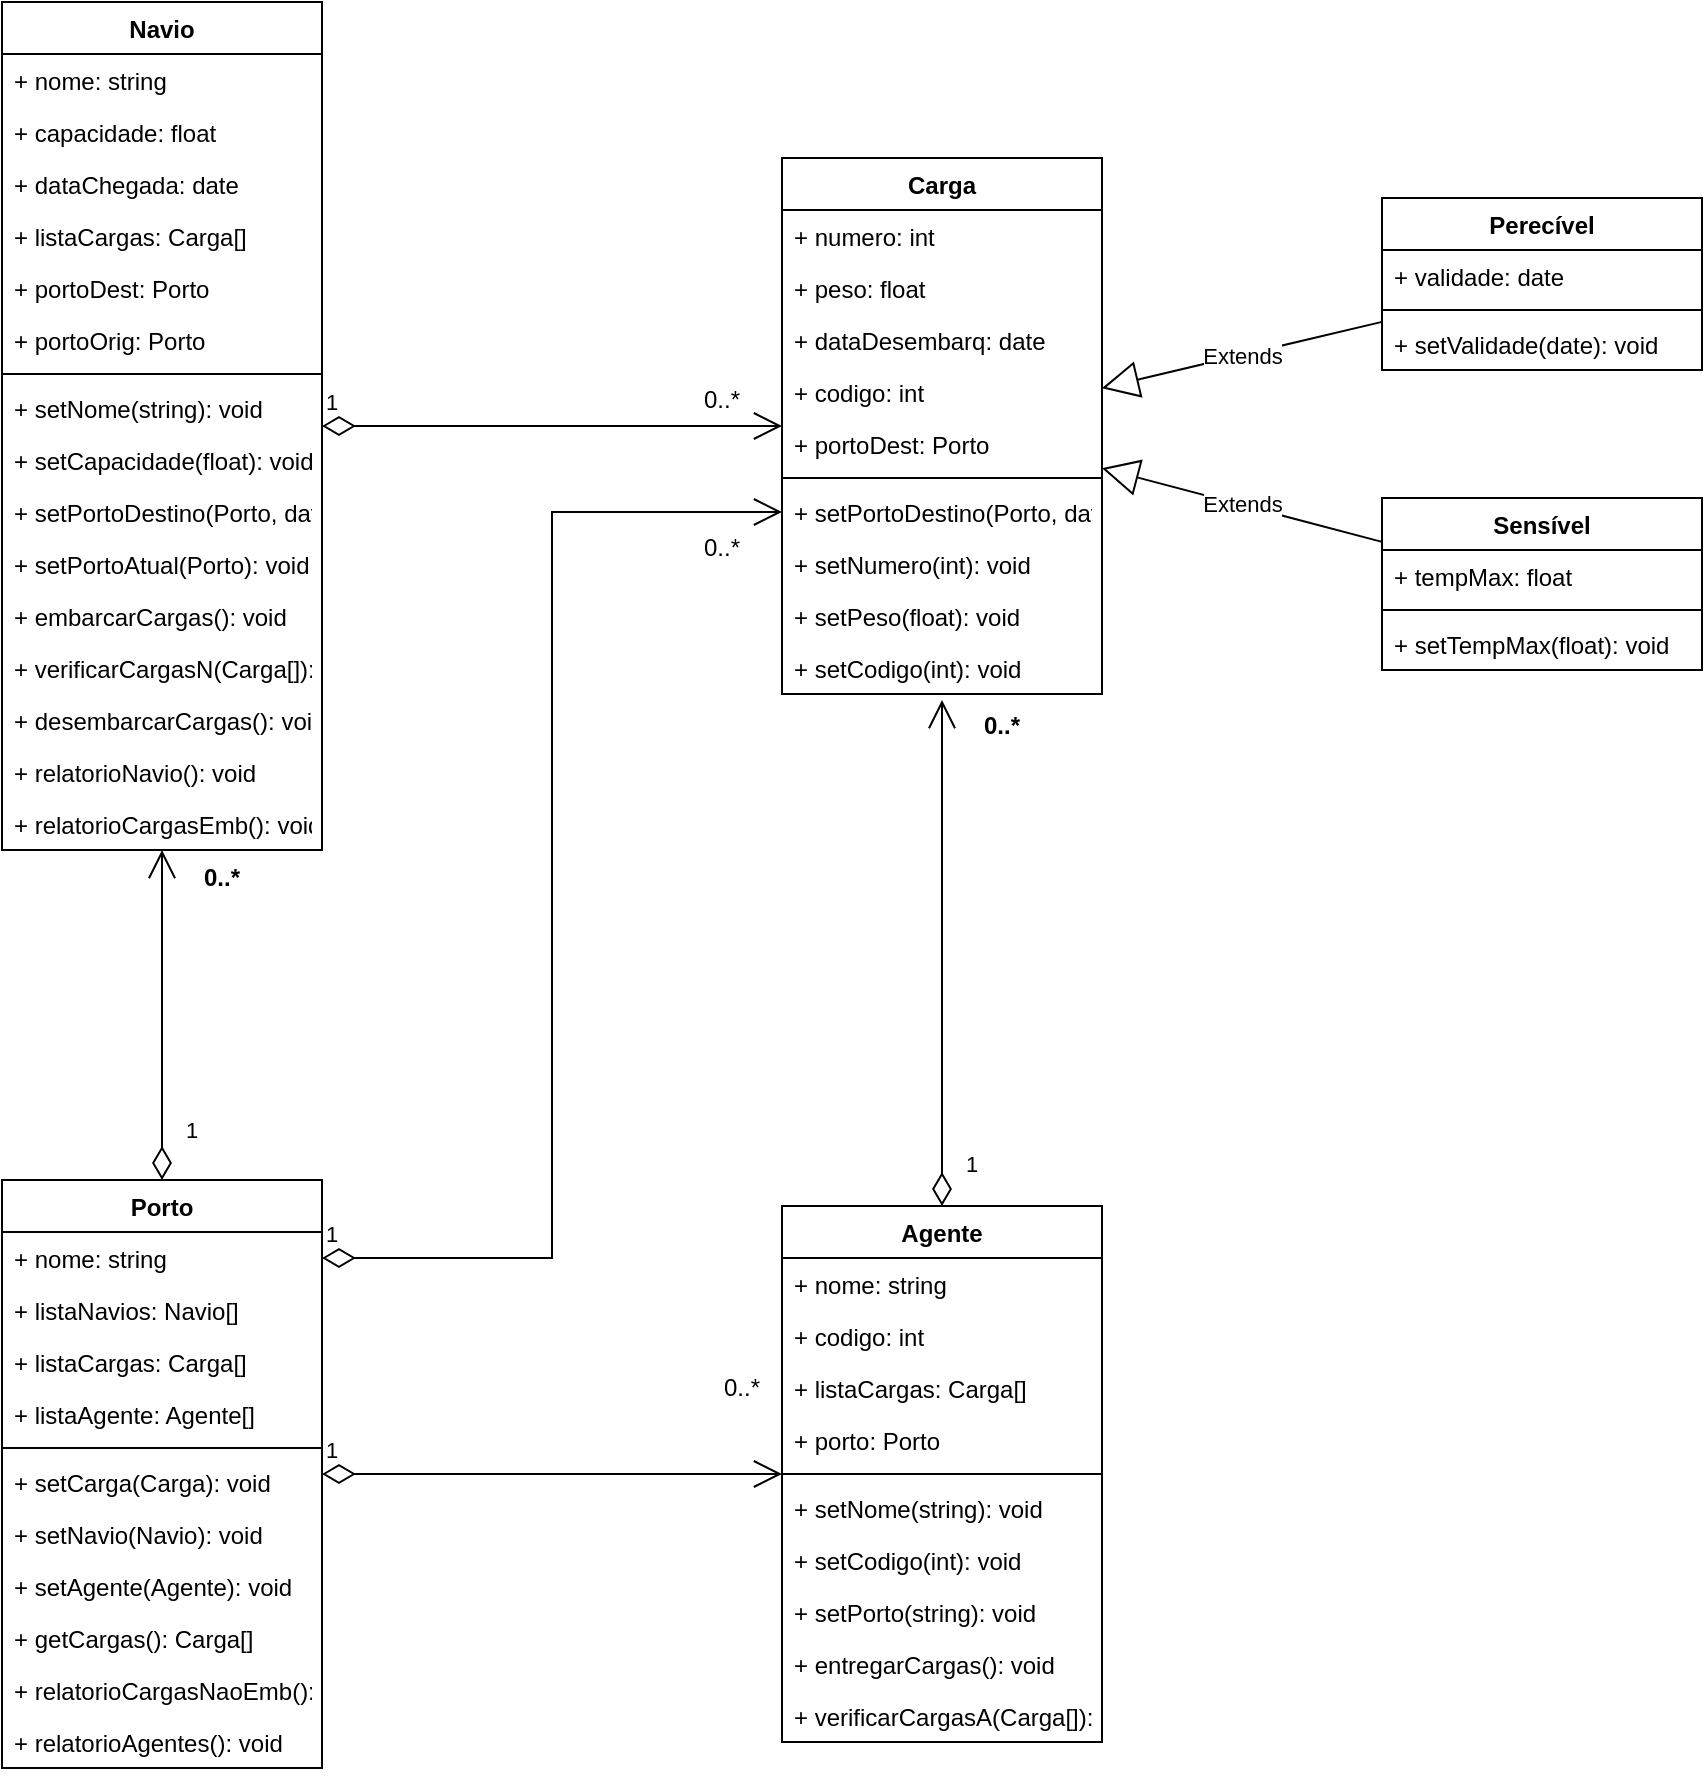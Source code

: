 <mxfile version="20.6.2" type="device"><diagram id="C5RBs43oDa-KdzZeNtuy" name="Page-1"><mxGraphModel dx="852" dy="514" grid="1" gridSize="10" guides="1" tooltips="1" connect="1" arrows="1" fold="1" page="1" pageScale="1" pageWidth="827" pageHeight="1169" math="0" shadow="0"><root><mxCell id="WIyWlLk6GJQsqaUBKTNV-0"/><mxCell id="WIyWlLk6GJQsqaUBKTNV-1" parent="WIyWlLk6GJQsqaUBKTNV-0"/><mxCell id="yBLRDbTi0pjEEkt_Cyih-0" value="Navio" style="swimlane;fontStyle=1;align=center;verticalAlign=top;childLayout=stackLayout;horizontal=1;startSize=26;horizontalStack=0;resizeParent=1;resizeParentMax=0;resizeLast=0;collapsible=1;marginBottom=0;" parent="WIyWlLk6GJQsqaUBKTNV-1" vertex="1"><mxGeometry x="60" y="42" width="160" height="424" as="geometry"/></mxCell><mxCell id="5_-8SDwGnGdzPByk-BjY-0" value="+ nome: string" style="text;strokeColor=none;fillColor=none;align=left;verticalAlign=top;spacingLeft=4;spacingRight=4;overflow=hidden;rotatable=0;points=[[0,0.5],[1,0.5]];portConstraint=eastwest;" parent="yBLRDbTi0pjEEkt_Cyih-0" vertex="1"><mxGeometry y="26" width="160" height="26" as="geometry"/></mxCell><mxCell id="yBLRDbTi0pjEEkt_Cyih-1" value="+ capacidade: float" style="text;strokeColor=none;fillColor=none;align=left;verticalAlign=top;spacingLeft=4;spacingRight=4;overflow=hidden;rotatable=0;points=[[0,0.5],[1,0.5]];portConstraint=eastwest;" parent="yBLRDbTi0pjEEkt_Cyih-0" vertex="1"><mxGeometry y="52" width="160" height="26" as="geometry"/></mxCell><mxCell id="5_-8SDwGnGdzPByk-BjY-12" value="+ dataChegada: date" style="text;strokeColor=none;fillColor=none;align=left;verticalAlign=top;spacingLeft=4;spacingRight=4;overflow=hidden;rotatable=0;points=[[0,0.5],[1,0.5]];portConstraint=eastwest;" parent="yBLRDbTi0pjEEkt_Cyih-0" vertex="1"><mxGeometry y="78" width="160" height="26" as="geometry"/></mxCell><mxCell id="kxgjmYd8jakOwHDprXDi-6" value="+ listaCargas: Carga[]" style="text;strokeColor=none;fillColor=none;align=left;verticalAlign=top;spacingLeft=4;spacingRight=4;overflow=hidden;rotatable=0;points=[[0,0.5],[1,0.5]];portConstraint=eastwest;" parent="yBLRDbTi0pjEEkt_Cyih-0" vertex="1"><mxGeometry y="104" width="160" height="26" as="geometry"/></mxCell><mxCell id="kxgjmYd8jakOwHDprXDi-9" value="+ portoDest: Porto" style="text;strokeColor=none;fillColor=none;align=left;verticalAlign=top;spacingLeft=4;spacingRight=4;overflow=hidden;rotatable=0;points=[[0,0.5],[1,0.5]];portConstraint=eastwest;" parent="yBLRDbTi0pjEEkt_Cyih-0" vertex="1"><mxGeometry y="130" width="160" height="26" as="geometry"/></mxCell><mxCell id="kxgjmYd8jakOwHDprXDi-8" value="+ portoOrig: Porto" style="text;strokeColor=none;fillColor=none;align=left;verticalAlign=top;spacingLeft=4;spacingRight=4;overflow=hidden;rotatable=0;points=[[0,0.5],[1,0.5]];portConstraint=eastwest;" parent="yBLRDbTi0pjEEkt_Cyih-0" vertex="1"><mxGeometry y="156" width="160" height="26" as="geometry"/></mxCell><mxCell id="yBLRDbTi0pjEEkt_Cyih-2" value="" style="line;strokeWidth=1;fillColor=none;align=left;verticalAlign=middle;spacingTop=-1;spacingLeft=3;spacingRight=3;rotatable=0;labelPosition=right;points=[];portConstraint=eastwest;strokeColor=inherit;" parent="yBLRDbTi0pjEEkt_Cyih-0" vertex="1"><mxGeometry y="182" width="160" height="8" as="geometry"/></mxCell><mxCell id="v5lAecPalGBdxWdmEkZG-8" value="+ setNome(string): void" style="text;strokeColor=none;fillColor=none;align=left;verticalAlign=top;spacingLeft=4;spacingRight=4;overflow=hidden;rotatable=0;points=[[0,0.5],[1,0.5]];portConstraint=eastwest;" parent="yBLRDbTi0pjEEkt_Cyih-0" vertex="1"><mxGeometry y="190" width="160" height="26" as="geometry"/></mxCell><mxCell id="v5lAecPalGBdxWdmEkZG-9" value="+ setCapacidade(float): void" style="text;strokeColor=none;fillColor=none;align=left;verticalAlign=top;spacingLeft=4;spacingRight=4;overflow=hidden;rotatable=0;points=[[0,0.5],[1,0.5]];portConstraint=eastwest;" parent="yBLRDbTi0pjEEkt_Cyih-0" vertex="1"><mxGeometry y="216" width="160" height="26" as="geometry"/></mxCell><mxCell id="5_-8SDwGnGdzPByk-BjY-16" value="+ setPortoDestino(Porto, date): void" style="text;strokeColor=none;fillColor=none;align=left;verticalAlign=top;spacingLeft=4;spacingRight=4;overflow=hidden;rotatable=0;points=[[0,0.5],[1,0.5]];portConstraint=eastwest;" parent="yBLRDbTi0pjEEkt_Cyih-0" vertex="1"><mxGeometry y="242" width="160" height="26" as="geometry"/></mxCell><mxCell id="5_-8SDwGnGdzPByk-BjY-3" value="+ setPortoAtual(Porto): void" style="text;strokeColor=none;fillColor=none;align=left;verticalAlign=top;spacingLeft=4;spacingRight=4;overflow=hidden;rotatable=0;points=[[0,0.5],[1,0.5]];portConstraint=eastwest;" parent="yBLRDbTi0pjEEkt_Cyih-0" vertex="1"><mxGeometry y="268" width="160" height="26" as="geometry"/></mxCell><mxCell id="5_-8SDwGnGdzPByk-BjY-17" value="+ embarcarCargas(): void" style="text;strokeColor=none;fillColor=none;align=left;verticalAlign=top;spacingLeft=4;spacingRight=4;overflow=hidden;rotatable=0;points=[[0,0.5],[1,0.5]];portConstraint=eastwest;" parent="yBLRDbTi0pjEEkt_Cyih-0" vertex="1"><mxGeometry y="294" width="160" height="26" as="geometry"/></mxCell><mxCell id="iPBjQ1QuoiFpBhWJLmjo-2" value="+ verificarCargasN(Carga[]): void" style="text;strokeColor=none;fillColor=none;align=left;verticalAlign=top;spacingLeft=4;spacingRight=4;overflow=hidden;rotatable=0;points=[[0,0.5],[1,0.5]];portConstraint=eastwest;" parent="yBLRDbTi0pjEEkt_Cyih-0" vertex="1"><mxGeometry y="320" width="160" height="26" as="geometry"/></mxCell><mxCell id="5_-8SDwGnGdzPByk-BjY-18" value="+ desembarcarCargas(): void" style="text;strokeColor=none;fillColor=none;align=left;verticalAlign=top;spacingLeft=4;spacingRight=4;overflow=hidden;rotatable=0;points=[[0,0.5],[1,0.5]];portConstraint=eastwest;" parent="yBLRDbTi0pjEEkt_Cyih-0" vertex="1"><mxGeometry y="346" width="160" height="26" as="geometry"/></mxCell><mxCell id="5_-8SDwGnGdzPByk-BjY-11" value="+ relatorioNavio(): void" style="text;strokeColor=none;fillColor=none;align=left;verticalAlign=top;spacingLeft=4;spacingRight=4;overflow=hidden;rotatable=0;points=[[0,0.5],[1,0.5]];portConstraint=eastwest;" parent="yBLRDbTi0pjEEkt_Cyih-0" vertex="1"><mxGeometry y="372" width="160" height="26" as="geometry"/></mxCell><mxCell id="5_-8SDwGnGdzPByk-BjY-19" value="+ relatorioCargasEmb(): void" style="text;strokeColor=none;fillColor=none;align=left;verticalAlign=top;spacingLeft=4;spacingRight=4;overflow=hidden;rotatable=0;points=[[0,0.5],[1,0.5]];portConstraint=eastwest;" parent="yBLRDbTi0pjEEkt_Cyih-0" vertex="1"><mxGeometry y="398" width="160" height="26" as="geometry"/></mxCell><mxCell id="yBLRDbTi0pjEEkt_Cyih-4" value="Carga" style="swimlane;fontStyle=1;align=center;verticalAlign=top;childLayout=stackLayout;horizontal=1;startSize=26;horizontalStack=0;resizeParent=1;resizeParentMax=0;resizeLast=0;collapsible=1;marginBottom=0;" parent="WIyWlLk6GJQsqaUBKTNV-1" vertex="1"><mxGeometry x="450" y="120" width="160" height="268" as="geometry"/></mxCell><mxCell id="yBLRDbTi0pjEEkt_Cyih-5" value="+ numero: int" style="text;strokeColor=none;fillColor=none;align=left;verticalAlign=top;spacingLeft=4;spacingRight=4;overflow=hidden;rotatable=0;points=[[0,0.5],[1,0.5]];portConstraint=eastwest;" parent="yBLRDbTi0pjEEkt_Cyih-4" vertex="1"><mxGeometry y="26" width="160" height="26" as="geometry"/></mxCell><mxCell id="qf3BcvjIlfIBFPxaWI_H-36" value="+ peso: float" style="text;strokeColor=none;fillColor=none;align=left;verticalAlign=top;spacingLeft=4;spacingRight=4;overflow=hidden;rotatable=0;points=[[0,0.5],[1,0.5]];portConstraint=eastwest;" parent="yBLRDbTi0pjEEkt_Cyih-4" vertex="1"><mxGeometry y="52" width="160" height="26" as="geometry"/></mxCell><mxCell id="qf3BcvjIlfIBFPxaWI_H-38" value="+ dataDesembarq: date" style="text;strokeColor=none;fillColor=none;align=left;verticalAlign=top;spacingLeft=4;spacingRight=4;overflow=hidden;rotatable=0;points=[[0,0.5],[1,0.5]];portConstraint=eastwest;" parent="yBLRDbTi0pjEEkt_Cyih-4" vertex="1"><mxGeometry y="78" width="160" height="26" as="geometry"/></mxCell><mxCell id="5_-8SDwGnGdzPByk-BjY-25" value="+ codigo: int" style="text;strokeColor=none;fillColor=none;align=left;verticalAlign=top;spacingLeft=4;spacingRight=4;overflow=hidden;rotatable=0;points=[[0,0.5],[1,0.5]];portConstraint=eastwest;" parent="yBLRDbTi0pjEEkt_Cyih-4" vertex="1"><mxGeometry y="104" width="160" height="26" as="geometry"/></mxCell><mxCell id="v5lAecPalGBdxWdmEkZG-0" value="+ portoDest: Porto" style="text;strokeColor=none;fillColor=none;align=left;verticalAlign=top;spacingLeft=4;spacingRight=4;overflow=hidden;rotatable=0;points=[[0,0.5],[1,0.5]];portConstraint=eastwest;" parent="yBLRDbTi0pjEEkt_Cyih-4" vertex="1"><mxGeometry y="130" width="160" height="26" as="geometry"/></mxCell><mxCell id="yBLRDbTi0pjEEkt_Cyih-6" value="" style="line;strokeWidth=1;fillColor=none;align=left;verticalAlign=middle;spacingTop=-1;spacingLeft=3;spacingRight=3;rotatable=0;labelPosition=right;points=[];portConstraint=eastwest;strokeColor=inherit;" parent="yBLRDbTi0pjEEkt_Cyih-4" vertex="1"><mxGeometry y="156" width="160" height="8" as="geometry"/></mxCell><mxCell id="5_-8SDwGnGdzPByk-BjY-7" value="+ setPortoDestino(Porto, date): void" style="text;strokeColor=none;fillColor=none;align=left;verticalAlign=top;spacingLeft=4;spacingRight=4;overflow=hidden;rotatable=0;points=[[0,0.5],[1,0.5]];portConstraint=eastwest;" parent="yBLRDbTi0pjEEkt_Cyih-4" vertex="1"><mxGeometry y="164" width="160" height="26" as="geometry"/></mxCell><mxCell id="v5lAecPalGBdxWdmEkZG-2" value="+ setNumero(int): void" style="text;strokeColor=none;fillColor=none;align=left;verticalAlign=top;spacingLeft=4;spacingRight=4;overflow=hidden;rotatable=0;points=[[0,0.5],[1,0.5]];portConstraint=eastwest;" parent="yBLRDbTi0pjEEkt_Cyih-4" vertex="1"><mxGeometry y="190" width="160" height="26" as="geometry"/></mxCell><mxCell id="v5lAecPalGBdxWdmEkZG-3" value="+ setPeso(float): void" style="text;strokeColor=none;fillColor=none;align=left;verticalAlign=top;spacingLeft=4;spacingRight=4;overflow=hidden;rotatable=0;points=[[0,0.5],[1,0.5]];portConstraint=eastwest;" parent="yBLRDbTi0pjEEkt_Cyih-4" vertex="1"><mxGeometry y="216" width="160" height="26" as="geometry"/></mxCell><mxCell id="v5lAecPalGBdxWdmEkZG-4" value="+ setCodigo(int): void" style="text;strokeColor=none;fillColor=none;align=left;verticalAlign=top;spacingLeft=4;spacingRight=4;overflow=hidden;rotatable=0;points=[[0,0.5],[1,0.5]];portConstraint=eastwest;" parent="yBLRDbTi0pjEEkt_Cyih-4" vertex="1"><mxGeometry y="242" width="160" height="26" as="geometry"/></mxCell><mxCell id="yBLRDbTi0pjEEkt_Cyih-8" value="Porto" style="swimlane;fontStyle=1;align=center;verticalAlign=top;childLayout=stackLayout;horizontal=1;startSize=26;horizontalStack=0;resizeParent=1;resizeParentMax=0;resizeLast=0;collapsible=1;marginBottom=0;" parent="WIyWlLk6GJQsqaUBKTNV-1" vertex="1"><mxGeometry x="60" y="631" width="160" height="294" as="geometry"/></mxCell><mxCell id="yBLRDbTi0pjEEkt_Cyih-9" value="+ nome: string" style="text;strokeColor=none;fillColor=none;align=left;verticalAlign=top;spacingLeft=4;spacingRight=4;overflow=hidden;rotatable=0;points=[[0,0.5],[1,0.5]];portConstraint=eastwest;" parent="yBLRDbTi0pjEEkt_Cyih-8" vertex="1"><mxGeometry y="26" width="160" height="26" as="geometry"/></mxCell><mxCell id="kxgjmYd8jakOwHDprXDi-1" value="+ listaNavios: Navio[]" style="text;strokeColor=none;fillColor=none;align=left;verticalAlign=top;spacingLeft=4;spacingRight=4;overflow=hidden;rotatable=0;points=[[0,0.5],[1,0.5]];portConstraint=eastwest;" parent="yBLRDbTi0pjEEkt_Cyih-8" vertex="1"><mxGeometry y="52" width="160" height="26" as="geometry"/></mxCell><mxCell id="kxgjmYd8jakOwHDprXDi-2" value="+ listaCargas: Carga[]" style="text;strokeColor=none;fillColor=none;align=left;verticalAlign=top;spacingLeft=4;spacingRight=4;overflow=hidden;rotatable=0;points=[[0,0.5],[1,0.5]];portConstraint=eastwest;" parent="yBLRDbTi0pjEEkt_Cyih-8" vertex="1"><mxGeometry y="78" width="160" height="26" as="geometry"/></mxCell><mxCell id="kxgjmYd8jakOwHDprXDi-3" value="+ listaAgente: Agente[]" style="text;strokeColor=none;fillColor=none;align=left;verticalAlign=top;spacingLeft=4;spacingRight=4;overflow=hidden;rotatable=0;points=[[0,0.5],[1,0.5]];portConstraint=eastwest;" parent="yBLRDbTi0pjEEkt_Cyih-8" vertex="1"><mxGeometry y="104" width="160" height="26" as="geometry"/></mxCell><mxCell id="yBLRDbTi0pjEEkt_Cyih-10" value="" style="line;strokeWidth=1;fillColor=none;align=left;verticalAlign=middle;spacingTop=-1;spacingLeft=3;spacingRight=3;rotatable=0;labelPosition=right;points=[];portConstraint=eastwest;strokeColor=inherit;" parent="yBLRDbTi0pjEEkt_Cyih-8" vertex="1"><mxGeometry y="130" width="160" height="8" as="geometry"/></mxCell><mxCell id="yBLRDbTi0pjEEkt_Cyih-11" value="+ setCarga(Carga): void" style="text;strokeColor=none;fillColor=none;align=left;verticalAlign=top;spacingLeft=4;spacingRight=4;overflow=hidden;rotatable=0;points=[[0,0.5],[1,0.5]];portConstraint=eastwest;" parent="yBLRDbTi0pjEEkt_Cyih-8" vertex="1"><mxGeometry y="138" width="160" height="26" as="geometry"/></mxCell><mxCell id="5_-8SDwGnGdzPByk-BjY-8" value="+ setNavio(Navio): void" style="text;strokeColor=none;fillColor=none;align=left;verticalAlign=top;spacingLeft=4;spacingRight=4;overflow=hidden;rotatable=0;points=[[0,0.5],[1,0.5]];portConstraint=eastwest;" parent="yBLRDbTi0pjEEkt_Cyih-8" vertex="1"><mxGeometry y="164" width="160" height="26" as="geometry"/></mxCell><mxCell id="5_-8SDwGnGdzPByk-BjY-6" value="+ setAgente(Agente): void" style="text;strokeColor=none;fillColor=none;align=left;verticalAlign=top;spacingLeft=4;spacingRight=4;overflow=hidden;rotatable=0;points=[[0,0.5],[1,0.5]];portConstraint=eastwest;" parent="yBLRDbTi0pjEEkt_Cyih-8" vertex="1"><mxGeometry y="190" width="160" height="26" as="geometry"/></mxCell><mxCell id="iPBjQ1QuoiFpBhWJLmjo-0" value="+ getCargas(): Carga[]" style="text;strokeColor=none;fillColor=none;align=left;verticalAlign=top;spacingLeft=4;spacingRight=4;overflow=hidden;rotatable=0;points=[[0,0.5],[1,0.5]];portConstraint=eastwest;" parent="yBLRDbTi0pjEEkt_Cyih-8" vertex="1"><mxGeometry y="216" width="160" height="26" as="geometry"/></mxCell><mxCell id="5_-8SDwGnGdzPByk-BjY-20" value="+ relatorioCargasNaoEmb(): void" style="text;strokeColor=none;fillColor=none;align=left;verticalAlign=top;spacingLeft=4;spacingRight=4;overflow=hidden;rotatable=0;points=[[0,0.5],[1,0.5]];portConstraint=eastwest;" parent="yBLRDbTi0pjEEkt_Cyih-8" vertex="1"><mxGeometry y="242" width="160" height="26" as="geometry"/></mxCell><mxCell id="5_-8SDwGnGdzPByk-BjY-22" value="+ relatorioAgentes(): void" style="text;strokeColor=none;fillColor=none;align=left;verticalAlign=top;spacingLeft=4;spacingRight=4;overflow=hidden;rotatable=0;points=[[0,0.5],[1,0.5]];portConstraint=eastwest;" parent="yBLRDbTi0pjEEkt_Cyih-8" vertex="1"><mxGeometry y="268" width="160" height="26" as="geometry"/></mxCell><mxCell id="yBLRDbTi0pjEEkt_Cyih-12" value="Agente" style="swimlane;fontStyle=1;align=center;verticalAlign=top;childLayout=stackLayout;horizontal=1;startSize=26;horizontalStack=0;resizeParent=1;resizeParentMax=0;resizeLast=0;collapsible=1;marginBottom=0;" parent="WIyWlLk6GJQsqaUBKTNV-1" vertex="1"><mxGeometry x="450" y="644" width="160" height="268" as="geometry"/></mxCell><mxCell id="5_-8SDwGnGdzPByk-BjY-1" value="+ nome: string" style="text;strokeColor=none;fillColor=none;align=left;verticalAlign=top;spacingLeft=4;spacingRight=4;overflow=hidden;rotatable=0;points=[[0,0.5],[1,0.5]];portConstraint=eastwest;" parent="yBLRDbTi0pjEEkt_Cyih-12" vertex="1"><mxGeometry y="26" width="160" height="26" as="geometry"/></mxCell><mxCell id="yBLRDbTi0pjEEkt_Cyih-13" value="+ codigo: int" style="text;strokeColor=none;fillColor=none;align=left;verticalAlign=top;spacingLeft=4;spacingRight=4;overflow=hidden;rotatable=0;points=[[0,0.5],[1,0.5]];portConstraint=eastwest;" parent="yBLRDbTi0pjEEkt_Cyih-12" vertex="1"><mxGeometry y="52" width="160" height="26" as="geometry"/></mxCell><mxCell id="kxgjmYd8jakOwHDprXDi-5" value="+ listaCargas: Carga[]" style="text;strokeColor=none;fillColor=none;align=left;verticalAlign=top;spacingLeft=4;spacingRight=4;overflow=hidden;rotatable=0;points=[[0,0.5],[1,0.5]];portConstraint=eastwest;" parent="yBLRDbTi0pjEEkt_Cyih-12" vertex="1"><mxGeometry y="78" width="160" height="26" as="geometry"/></mxCell><mxCell id="kxgjmYd8jakOwHDprXDi-10" value="+ porto: Porto" style="text;strokeColor=none;fillColor=none;align=left;verticalAlign=top;spacingLeft=4;spacingRight=4;overflow=hidden;rotatable=0;points=[[0,0.5],[1,0.5]];portConstraint=eastwest;" parent="yBLRDbTi0pjEEkt_Cyih-12" vertex="1"><mxGeometry y="104" width="160" height="26" as="geometry"/></mxCell><mxCell id="yBLRDbTi0pjEEkt_Cyih-14" value="" style="line;strokeWidth=1;fillColor=none;align=left;verticalAlign=middle;spacingTop=-1;spacingLeft=3;spacingRight=3;rotatable=0;labelPosition=right;points=[];portConstraint=eastwest;strokeColor=inherit;" parent="yBLRDbTi0pjEEkt_Cyih-12" vertex="1"><mxGeometry y="130" width="160" height="8" as="geometry"/></mxCell><mxCell id="v5lAecPalGBdxWdmEkZG-10" value="+ setNome(string): void" style="text;strokeColor=none;fillColor=none;align=left;verticalAlign=top;spacingLeft=4;spacingRight=4;overflow=hidden;rotatable=0;points=[[0,0.5],[1,0.5]];portConstraint=eastwest;" parent="yBLRDbTi0pjEEkt_Cyih-12" vertex="1"><mxGeometry y="138" width="160" height="26" as="geometry"/></mxCell><mxCell id="v5lAecPalGBdxWdmEkZG-11" value="+ setCodigo(int): void" style="text;strokeColor=none;fillColor=none;align=left;verticalAlign=top;spacingLeft=4;spacingRight=4;overflow=hidden;rotatable=0;points=[[0,0.5],[1,0.5]];portConstraint=eastwest;" parent="yBLRDbTi0pjEEkt_Cyih-12" vertex="1"><mxGeometry y="164" width="160" height="26" as="geometry"/></mxCell><mxCell id="yBLRDbTi0pjEEkt_Cyih-15" value="+ setPorto(string): void" style="text;strokeColor=none;fillColor=none;align=left;verticalAlign=top;spacingLeft=4;spacingRight=4;overflow=hidden;rotatable=0;points=[[0,0.5],[1,0.5]];portConstraint=eastwest;" parent="yBLRDbTi0pjEEkt_Cyih-12" vertex="1"><mxGeometry y="190" width="160" height="26" as="geometry"/></mxCell><mxCell id="5_-8SDwGnGdzPByk-BjY-21" value="+ entregarCargas(): void" style="text;strokeColor=none;fillColor=none;align=left;verticalAlign=top;spacingLeft=4;spacingRight=4;overflow=hidden;rotatable=0;points=[[0,0.5],[1,0.5]];portConstraint=eastwest;" parent="yBLRDbTi0pjEEkt_Cyih-12" vertex="1"><mxGeometry y="216" width="160" height="26" as="geometry"/></mxCell><mxCell id="iPBjQ1QuoiFpBhWJLmjo-1" value="+ verificarCargasA(Carga[]): void" style="text;strokeColor=none;fillColor=none;align=left;verticalAlign=top;spacingLeft=4;spacingRight=4;overflow=hidden;rotatable=0;points=[[0,0.5],[1,0.5]];portConstraint=eastwest;" parent="yBLRDbTi0pjEEkt_Cyih-12" vertex="1"><mxGeometry y="242" width="160" height="26" as="geometry"/></mxCell><mxCell id="yBLRDbTi0pjEEkt_Cyih-21" value="1" style="endArrow=open;html=1;endSize=12;startArrow=diamondThin;startSize=14;startFill=0;edgeStyle=orthogonalEdgeStyle;align=left;verticalAlign=bottom;rounded=0;" parent="WIyWlLk6GJQsqaUBKTNV-1" source="yBLRDbTi0pjEEkt_Cyih-0" target="yBLRDbTi0pjEEkt_Cyih-4" edge="1"><mxGeometry x="-1" y="3" relative="1" as="geometry"><mxPoint x="250" y="160" as="sourcePoint"/><mxPoint x="350" y="160" as="targetPoint"/></mxGeometry></mxCell><mxCell id="yBLRDbTi0pjEEkt_Cyih-22" value="0..*" style="text;html=1;strokeColor=none;fillColor=none;align=center;verticalAlign=middle;whiteSpace=wrap;rounded=0;" parent="WIyWlLk6GJQsqaUBKTNV-1" vertex="1"><mxGeometry x="390" y="300" width="60" height="30" as="geometry"/></mxCell><mxCell id="yBLRDbTi0pjEEkt_Cyih-23" value="1" style="endArrow=open;html=1;endSize=12;startArrow=diamondThin;startSize=14;startFill=0;edgeStyle=orthogonalEdgeStyle;align=left;verticalAlign=bottom;rounded=0;" parent="WIyWlLk6GJQsqaUBKTNV-1" source="yBLRDbTi0pjEEkt_Cyih-8" target="yBLRDbTi0pjEEkt_Cyih-12" edge="1"><mxGeometry x="-1" y="3" relative="1" as="geometry"><mxPoint x="250" y="606" as="sourcePoint"/><mxPoint x="360" y="636" as="targetPoint"/></mxGeometry></mxCell><mxCell id="yBLRDbTi0pjEEkt_Cyih-24" value="0..*" style="text;html=1;strokeColor=none;fillColor=none;align=center;verticalAlign=middle;whiteSpace=wrap;rounded=0;" parent="WIyWlLk6GJQsqaUBKTNV-1" vertex="1"><mxGeometry x="400" y="720" width="60" height="30" as="geometry"/></mxCell><mxCell id="yBLRDbTi0pjEEkt_Cyih-27" value="0..*" style="text;align=center;fontStyle=1;verticalAlign=middle;spacingLeft=3;spacingRight=3;strokeColor=none;rotatable=0;points=[[0,0.5],[1,0.5]];portConstraint=eastwest;" parent="WIyWlLk6GJQsqaUBKTNV-1" vertex="1"><mxGeometry x="520" y="390" width="80" height="26" as="geometry"/></mxCell><mxCell id="yBLRDbTi0pjEEkt_Cyih-30" value="0..*" style="text;align=center;fontStyle=1;verticalAlign=middle;spacingLeft=3;spacingRight=3;strokeColor=none;rotatable=0;points=[[0,0.5],[1,0.5]];portConstraint=eastwest;" parent="WIyWlLk6GJQsqaUBKTNV-1" vertex="1"><mxGeometry x="130" y="466" width="80" height="26" as="geometry"/></mxCell><mxCell id="yBLRDbTi0pjEEkt_Cyih-32" value="Perecível" style="swimlane;fontStyle=1;align=center;verticalAlign=top;childLayout=stackLayout;horizontal=1;startSize=26;horizontalStack=0;resizeParent=1;resizeParentMax=0;resizeLast=0;collapsible=1;marginBottom=0;" parent="WIyWlLk6GJQsqaUBKTNV-1" vertex="1"><mxGeometry x="750" y="140" width="160" height="86" as="geometry"/></mxCell><mxCell id="yBLRDbTi0pjEEkt_Cyih-33" value="+ validade: date" style="text;strokeColor=none;fillColor=none;align=left;verticalAlign=top;spacingLeft=4;spacingRight=4;overflow=hidden;rotatable=0;points=[[0,0.5],[1,0.5]];portConstraint=eastwest;" parent="yBLRDbTi0pjEEkt_Cyih-32" vertex="1"><mxGeometry y="26" width="160" height="26" as="geometry"/></mxCell><mxCell id="yBLRDbTi0pjEEkt_Cyih-34" value="" style="line;strokeWidth=1;fillColor=none;align=left;verticalAlign=middle;spacingTop=-1;spacingLeft=3;spacingRight=3;rotatable=0;labelPosition=right;points=[];portConstraint=eastwest;strokeColor=inherit;" parent="yBLRDbTi0pjEEkt_Cyih-32" vertex="1"><mxGeometry y="52" width="160" height="8" as="geometry"/></mxCell><mxCell id="yBLRDbTi0pjEEkt_Cyih-35" value="+ setValidade(date): void" style="text;strokeColor=none;fillColor=none;align=left;verticalAlign=top;spacingLeft=4;spacingRight=4;overflow=hidden;rotatable=0;points=[[0,0.5],[1,0.5]];portConstraint=eastwest;" parent="yBLRDbTi0pjEEkt_Cyih-32" vertex="1"><mxGeometry y="60" width="160" height="26" as="geometry"/></mxCell><mxCell id="yBLRDbTi0pjEEkt_Cyih-36" value="Sensível" style="swimlane;fontStyle=1;align=center;verticalAlign=top;childLayout=stackLayout;horizontal=1;startSize=26;horizontalStack=0;resizeParent=1;resizeParentMax=0;resizeLast=0;collapsible=1;marginBottom=0;" parent="WIyWlLk6GJQsqaUBKTNV-1" vertex="1"><mxGeometry x="750" y="290" width="160" height="86" as="geometry"/></mxCell><mxCell id="yBLRDbTi0pjEEkt_Cyih-37" value="+ tempMax: float" style="text;strokeColor=none;fillColor=none;align=left;verticalAlign=top;spacingLeft=4;spacingRight=4;overflow=hidden;rotatable=0;points=[[0,0.5],[1,0.5]];portConstraint=eastwest;" parent="yBLRDbTi0pjEEkt_Cyih-36" vertex="1"><mxGeometry y="26" width="160" height="26" as="geometry"/></mxCell><mxCell id="yBLRDbTi0pjEEkt_Cyih-38" value="" style="line;strokeWidth=1;fillColor=none;align=left;verticalAlign=middle;spacingTop=-1;spacingLeft=3;spacingRight=3;rotatable=0;labelPosition=right;points=[];portConstraint=eastwest;strokeColor=inherit;" parent="yBLRDbTi0pjEEkt_Cyih-36" vertex="1"><mxGeometry y="52" width="160" height="8" as="geometry"/></mxCell><mxCell id="yBLRDbTi0pjEEkt_Cyih-39" value="+ setTempMax(float): void" style="text;strokeColor=none;fillColor=none;align=left;verticalAlign=top;spacingLeft=4;spacingRight=4;overflow=hidden;rotatable=0;points=[[0,0.5],[1,0.5]];portConstraint=eastwest;" parent="yBLRDbTi0pjEEkt_Cyih-36" vertex="1"><mxGeometry y="60" width="160" height="26" as="geometry"/></mxCell><mxCell id="qf3BcvjIlfIBFPxaWI_H-42" value="0..*" style="text;html=1;strokeColor=none;fillColor=none;align=center;verticalAlign=middle;whiteSpace=wrap;rounded=0;" parent="WIyWlLk6GJQsqaUBKTNV-1" vertex="1"><mxGeometry x="390" y="226" width="60" height="30" as="geometry"/></mxCell><mxCell id="5_-8SDwGnGdzPByk-BjY-24" value="1" style="endArrow=open;html=1;endSize=12;startArrow=diamondThin;startSize=14;startFill=0;edgeStyle=orthogonalEdgeStyle;align=left;verticalAlign=bottom;rounded=0;entryX=0;entryY=0.5;entryDx=0;entryDy=0;exitX=1;exitY=0.5;exitDx=0;exitDy=0;" parent="WIyWlLk6GJQsqaUBKTNV-1" source="yBLRDbTi0pjEEkt_Cyih-9" target="5_-8SDwGnGdzPByk-BjY-7" edge="1"><mxGeometry x="-1" y="3" relative="1" as="geometry"><mxPoint x="440" y="520" as="sourcePoint"/><mxPoint x="440" y="400" as="targetPoint"/></mxGeometry></mxCell><mxCell id="5_-8SDwGnGdzPByk-BjY-27" value="1" style="endArrow=open;html=1;endSize=12;startArrow=diamondThin;startSize=14;startFill=0;edgeStyle=orthogonalEdgeStyle;align=left;verticalAlign=bottom;rounded=0;exitX=0.5;exitY=0;exitDx=0;exitDy=0;" parent="WIyWlLk6GJQsqaUBKTNV-1" source="yBLRDbTi0pjEEkt_Cyih-8" target="yBLRDbTi0pjEEkt_Cyih-0" edge="1"><mxGeometry x="-0.806" y="-10" relative="1" as="geometry"><mxPoint x="370" y="570" as="sourcePoint"/><mxPoint x="530" y="570" as="targetPoint"/><mxPoint as="offset"/></mxGeometry></mxCell><mxCell id="kxgjmYd8jakOwHDprXDi-0" value="1" style="endArrow=open;html=1;endSize=12;startArrow=diamondThin;startSize=14;startFill=0;edgeStyle=orthogonalEdgeStyle;align=left;verticalAlign=bottom;rounded=0;strokeWidth=1;targetPerimeterSpacing=3;" parent="WIyWlLk6GJQsqaUBKTNV-1" source="yBLRDbTi0pjEEkt_Cyih-12" target="yBLRDbTi0pjEEkt_Cyih-4" edge="1"><mxGeometry x="-0.9" y="-10" relative="1" as="geometry"><mxPoint x="360" y="570" as="sourcePoint"/><mxPoint x="520" y="570" as="targetPoint"/><mxPoint as="offset"/></mxGeometry></mxCell><mxCell id="v5lAecPalGBdxWdmEkZG-5" style="edgeStyle=orthogonalEdgeStyle;rounded=0;orthogonalLoop=1;jettySize=auto;html=1;exitX=0.5;exitY=1;exitDx=0;exitDy=0;" parent="WIyWlLk6GJQsqaUBKTNV-1" source="yBLRDbTi0pjEEkt_Cyih-22" target="yBLRDbTi0pjEEkt_Cyih-22" edge="1"><mxGeometry relative="1" as="geometry"/></mxCell><mxCell id="v5lAecPalGBdxWdmEkZG-6" value="Extends" style="endArrow=block;endSize=16;endFill=0;html=1;rounded=0;" parent="WIyWlLk6GJQsqaUBKTNV-1" source="yBLRDbTi0pjEEkt_Cyih-32" target="yBLRDbTi0pjEEkt_Cyih-4" edge="1"><mxGeometry width="160" relative="1" as="geometry"><mxPoint x="640" y="270" as="sourcePoint"/><mxPoint x="800" y="270" as="targetPoint"/></mxGeometry></mxCell><mxCell id="v5lAecPalGBdxWdmEkZG-7" value="Extends" style="endArrow=block;endSize=16;endFill=0;html=1;rounded=0;" parent="WIyWlLk6GJQsqaUBKTNV-1" source="yBLRDbTi0pjEEkt_Cyih-36" target="yBLRDbTi0pjEEkt_Cyih-4" edge="1"><mxGeometry width="160" relative="1" as="geometry"><mxPoint x="640" y="270" as="sourcePoint"/><mxPoint x="800" y="270" as="targetPoint"/></mxGeometry></mxCell></root></mxGraphModel></diagram></mxfile>